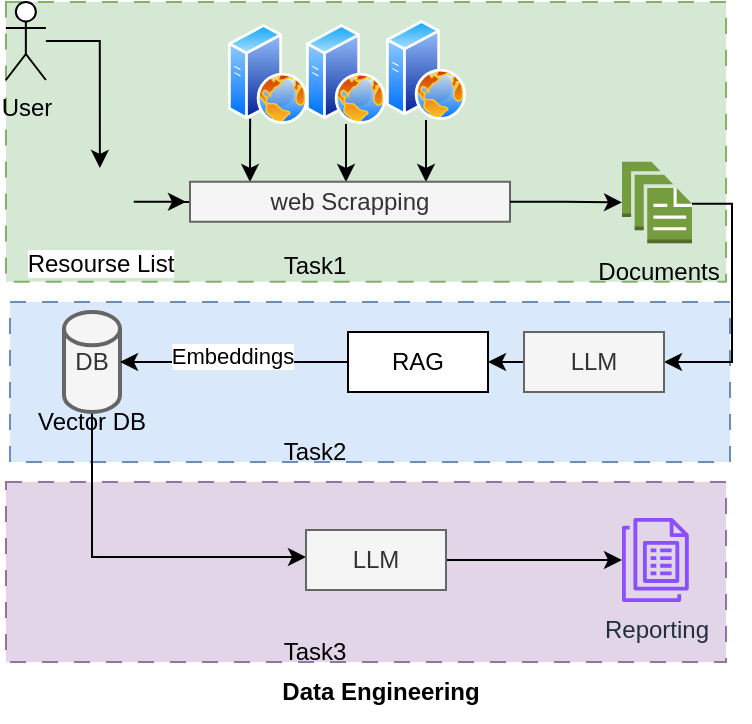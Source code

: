 <mxfile version="24.7.8">
  <diagram name="Page-1" id="9dhwlMbpcZSOfyvJ2R5R">
    <mxGraphModel dx="1221" dy="725" grid="1" gridSize="10" guides="1" tooltips="1" connect="1" arrows="1" fold="1" page="1" pageScale="1" pageWidth="850" pageHeight="1100" math="0" shadow="0">
      <root>
        <mxCell id="0" />
        <mxCell id="1" parent="0" />
        <mxCell id="FDuFwvddtSPGGcDk9sAD-39" value="" style="rounded=0;whiteSpace=wrap;html=1;strokeColor=#9673a6;dashed=1;dashPattern=8 8;fillColor=#e1d5e7;" vertex="1" parent="1">
          <mxGeometry x="100" y="340" width="360" height="90" as="geometry" />
        </mxCell>
        <mxCell id="FDuFwvddtSPGGcDk9sAD-34" value="" style="rounded=0;whiteSpace=wrap;html=1;strokeColor=#6c8ebf;dashed=1;dashPattern=8 8;fillColor=#dae8fc;" vertex="1" parent="1">
          <mxGeometry x="102" y="250" width="360" height="80" as="geometry" />
        </mxCell>
        <mxCell id="FDuFwvddtSPGGcDk9sAD-32" value="" style="rounded=0;whiteSpace=wrap;html=1;strokeColor=#82b366;dashed=1;dashPattern=8 8;fillColor=#d5e8d4;" vertex="1" parent="1">
          <mxGeometry x="100" y="100" width="360" height="139.87" as="geometry" />
        </mxCell>
        <mxCell id="BQpEmuGcVe-Q2Mrr-A2g-29" style="edgeStyle=orthogonalEdgeStyle;rounded=0;orthogonalLoop=1;jettySize=auto;html=1;entryX=0;entryY=0.5;entryDx=0;entryDy=0;" parent="1" edge="1">
          <mxGeometry relative="1" as="geometry">
            <mxPoint x="183.87" y="200" as="sourcePoint" />
            <mxPoint x="204" y="199.87" as="targetPoint" />
          </mxGeometry>
        </mxCell>
        <mxCell id="BQpEmuGcVe-Q2Mrr-A2g-41" style="edgeStyle=orthogonalEdgeStyle;rounded=0;orthogonalLoop=1;jettySize=auto;html=1;exitX=1;exitY=0.5;exitDx=0;exitDy=0;" parent="1" source="BQpEmuGcVe-Q2Mrr-A2g-13" edge="1">
          <mxGeometry relative="1" as="geometry">
            <mxPoint x="190" y="200" as="targetPoint" />
          </mxGeometry>
        </mxCell>
        <mxCell id="BQpEmuGcVe-Q2Mrr-A2g-13" value="Resourse List" style="shape=image;html=1;verticalAlign=top;verticalLabelPosition=bottom;labelBackgroundColor=#ffffff;imageAspect=0;aspect=fixed;image=https://cdn1.iconfinder.com/data/icons/bootstrap-vol-3/16/file-text-128.png" parent="1" vertex="1">
          <mxGeometry x="130" y="183" width="33.87" height="33.87" as="geometry" />
        </mxCell>
        <mxCell id="FDuFwvddtSPGGcDk9sAD-43" style="edgeStyle=orthogonalEdgeStyle;rounded=0;orthogonalLoop=1;jettySize=auto;html=1;entryX=0.5;entryY=0;entryDx=0;entryDy=0;" edge="1" parent="1" source="BQpEmuGcVe-Q2Mrr-A2g-14" target="BQpEmuGcVe-Q2Mrr-A2g-13">
          <mxGeometry relative="1" as="geometry" />
        </mxCell>
        <mxCell id="BQpEmuGcVe-Q2Mrr-A2g-14" value="User" style="shape=umlActor;verticalLabelPosition=bottom;verticalAlign=top;html=1;outlineConnect=0;" parent="1" vertex="1">
          <mxGeometry x="99.93" y="100" width="20" height="39" as="geometry" />
        </mxCell>
        <mxCell id="BQpEmuGcVe-Q2Mrr-A2g-22" style="edgeStyle=orthogonalEdgeStyle;rounded=0;orthogonalLoop=1;jettySize=auto;html=1;exitX=0.25;exitY=1;exitDx=0;exitDy=0;" parent="1" source="BQpEmuGcVe-Q2Mrr-A2g-15" edge="1">
          <mxGeometry relative="1" as="geometry">
            <mxPoint x="222" y="190" as="targetPoint" />
          </mxGeometry>
        </mxCell>
        <mxCell id="BQpEmuGcVe-Q2Mrr-A2g-15" value="" style="image;aspect=fixed;perimeter=ellipsePerimeter;html=1;align=center;shadow=0;dashed=0;spacingTop=3;image=img/lib/active_directory/web_server.svg;" parent="1" vertex="1">
          <mxGeometry x="211" y="111" width="40" height="50" as="geometry" />
        </mxCell>
        <mxCell id="BQpEmuGcVe-Q2Mrr-A2g-24" style="edgeStyle=orthogonalEdgeStyle;rounded=0;orthogonalLoop=1;jettySize=auto;html=1;exitX=0.5;exitY=1;exitDx=0;exitDy=0;" parent="1" source="BQpEmuGcVe-Q2Mrr-A2g-17" edge="1">
          <mxGeometry relative="1" as="geometry">
            <mxPoint x="270" y="190" as="targetPoint" />
          </mxGeometry>
        </mxCell>
        <mxCell id="BQpEmuGcVe-Q2Mrr-A2g-17" value="" style="image;aspect=fixed;perimeter=ellipsePerimeter;html=1;align=center;shadow=0;dashed=0;spacingTop=3;image=img/lib/active_directory/web_server.svg;" parent="1" vertex="1">
          <mxGeometry x="250" y="111" width="40" height="50" as="geometry" />
        </mxCell>
        <mxCell id="BQpEmuGcVe-Q2Mrr-A2g-25" style="edgeStyle=orthogonalEdgeStyle;rounded=0;orthogonalLoop=1;jettySize=auto;html=1;exitX=0.5;exitY=1;exitDx=0;exitDy=0;" parent="1" source="BQpEmuGcVe-Q2Mrr-A2g-18" edge="1">
          <mxGeometry relative="1" as="geometry">
            <mxPoint x="310" y="190" as="targetPoint" />
          </mxGeometry>
        </mxCell>
        <mxCell id="BQpEmuGcVe-Q2Mrr-A2g-18" value="" style="image;aspect=fixed;perimeter=ellipsePerimeter;html=1;align=center;shadow=0;dashed=0;spacingTop=3;image=img/lib/active_directory/web_server.svg;" parent="1" vertex="1">
          <mxGeometry x="290" y="109" width="40" height="50" as="geometry" />
        </mxCell>
        <mxCell id="BQpEmuGcVe-Q2Mrr-A2g-27" value="web Scrapping" style="rounded=0;whiteSpace=wrap;html=1;fillColor=#f5f5f5;fontColor=#333333;strokeColor=#666666;" parent="1" vertex="1">
          <mxGeometry x="192" y="189.87" width="160" height="20" as="geometry" />
        </mxCell>
        <mxCell id="FDuFwvddtSPGGcDk9sAD-25" style="edgeStyle=orthogonalEdgeStyle;rounded=0;orthogonalLoop=1;jettySize=auto;html=1;exitX=1;exitY=0.515;exitDx=0;exitDy=0;exitPerimeter=0;entryX=1;entryY=0.5;entryDx=0;entryDy=0;" edge="1" parent="1" source="BQpEmuGcVe-Q2Mrr-A2g-35" target="FDuFwvddtSPGGcDk9sAD-1">
          <mxGeometry relative="1" as="geometry" />
        </mxCell>
        <mxCell id="BQpEmuGcVe-Q2Mrr-A2g-35" value="Documents" style="outlineConnect=0;dashed=0;verticalLabelPosition=bottom;verticalAlign=top;align=center;html=1;shape=mxgraph.aws3.documents;fillColor=#759C3E;gradientColor=none;" parent="1" vertex="1">
          <mxGeometry x="408" y="179.87" width="35" height="40.76" as="geometry" />
        </mxCell>
        <mxCell id="FDuFwvddtSPGGcDk9sAD-4" style="edgeStyle=orthogonalEdgeStyle;rounded=0;orthogonalLoop=1;jettySize=auto;html=1;exitX=0;exitY=0.5;exitDx=0;exitDy=0;entryX=1;entryY=0.5;entryDx=0;entryDy=0;" edge="1" parent="1" source="FDuFwvddtSPGGcDk9sAD-1" target="FDuFwvddtSPGGcDk9sAD-3">
          <mxGeometry relative="1" as="geometry" />
        </mxCell>
        <mxCell id="FDuFwvddtSPGGcDk9sAD-1" value="LLM" style="rounded=0;whiteSpace=wrap;html=1;fillColor=#f5f5f5;fontColor=#333333;strokeColor=#666666;" vertex="1" parent="1">
          <mxGeometry x="359" y="265" width="70" height="30" as="geometry" />
        </mxCell>
        <mxCell id="FDuFwvddtSPGGcDk9sAD-3" value="RAG" style="rounded=0;whiteSpace=wrap;html=1;" vertex="1" parent="1">
          <mxGeometry x="271" y="265" width="70" height="30" as="geometry" />
        </mxCell>
        <mxCell id="FDuFwvddtSPGGcDk9sAD-38" style="edgeStyle=orthogonalEdgeStyle;rounded=0;orthogonalLoop=1;jettySize=auto;html=1;entryX=0;entryY=0.75;entryDx=0;entryDy=0;" edge="1" parent="1">
          <mxGeometry relative="1" as="geometry">
            <mxPoint x="143" y="296" as="sourcePoint" />
            <mxPoint x="250" y="377.5" as="targetPoint" />
            <Array as="points">
              <mxPoint x="143" y="378" />
            </Array>
          </mxGeometry>
        </mxCell>
        <mxCell id="FDuFwvddtSPGGcDk9sAD-6" value="DB" style="strokeWidth=2;html=1;shape=mxgraph.flowchart.database;whiteSpace=wrap;fillColor=#f5f5f5;fontColor=#333333;strokeColor=#666666;" vertex="1" parent="1">
          <mxGeometry x="129" y="255" width="28" height="50" as="geometry" />
        </mxCell>
        <mxCell id="FDuFwvddtSPGGcDk9sAD-9" style="edgeStyle=orthogonalEdgeStyle;rounded=0;orthogonalLoop=1;jettySize=auto;html=1;entryX=1;entryY=0.5;entryDx=0;entryDy=0;entryPerimeter=0;" edge="1" parent="1" source="FDuFwvddtSPGGcDk9sAD-3" target="FDuFwvddtSPGGcDk9sAD-6">
          <mxGeometry relative="1" as="geometry" />
        </mxCell>
        <mxCell id="FDuFwvddtSPGGcDk9sAD-10" value="Embeddings" style="edgeLabel;html=1;align=center;verticalAlign=middle;resizable=0;points=[];" vertex="1" connectable="0" parent="FDuFwvddtSPGGcDk9sAD-9">
          <mxGeometry x="0.017" y="-3" relative="1" as="geometry">
            <mxPoint as="offset" />
          </mxGeometry>
        </mxCell>
        <mxCell id="FDuFwvddtSPGGcDk9sAD-11" style="edgeStyle=orthogonalEdgeStyle;rounded=0;orthogonalLoop=1;jettySize=auto;html=1;entryX=0;entryY=0.5;entryDx=0;entryDy=0;entryPerimeter=0;" edge="1" parent="1" source="BQpEmuGcVe-Q2Mrr-A2g-27" target="BQpEmuGcVe-Q2Mrr-A2g-35">
          <mxGeometry relative="1" as="geometry" />
        </mxCell>
        <mxCell id="FDuFwvddtSPGGcDk9sAD-24" style="edgeStyle=orthogonalEdgeStyle;rounded=0;orthogonalLoop=1;jettySize=auto;html=1;" edge="1" parent="1" source="FDuFwvddtSPGGcDk9sAD-15" target="FDuFwvddtSPGGcDk9sAD-22">
          <mxGeometry relative="1" as="geometry" />
        </mxCell>
        <mxCell id="FDuFwvddtSPGGcDk9sAD-15" value="LLM" style="rounded=0;whiteSpace=wrap;html=1;fillColor=#f5f5f5;fontColor=#333333;strokeColor=#666666;" vertex="1" parent="1">
          <mxGeometry x="250" y="364" width="70" height="30" as="geometry" />
        </mxCell>
        <mxCell id="FDuFwvddtSPGGcDk9sAD-22" value="Reporting" style="sketch=0;outlineConnect=0;fontColor=#232F3E;gradientColor=none;fillColor=#8C4FFF;strokeColor=none;dashed=0;verticalLabelPosition=bottom;verticalAlign=top;align=center;html=1;fontSize=12;fontStyle=0;aspect=fixed;pointerEvents=1;shape=mxgraph.aws4.quicksight_paginated_reports;" vertex="1" parent="1">
          <mxGeometry x="408" y="358" width="33.38" height="42" as="geometry" />
        </mxCell>
        <mxCell id="FDuFwvddtSPGGcDk9sAD-30" value="Data Engineering" style="text;html=1;align=center;verticalAlign=middle;whiteSpace=wrap;rounded=0;fontStyle=1" vertex="1" parent="1">
          <mxGeometry x="223" y="430" width="129" height="30" as="geometry" />
        </mxCell>
        <mxCell id="FDuFwvddtSPGGcDk9sAD-40" value="Task1" style="text;html=1;align=center;verticalAlign=middle;whiteSpace=wrap;rounded=0;fontStyle=0" vertex="1" parent="1">
          <mxGeometry x="190" y="216.87" width="129" height="30" as="geometry" />
        </mxCell>
        <mxCell id="FDuFwvddtSPGGcDk9sAD-41" value="Task2" style="text;html=1;align=center;verticalAlign=middle;whiteSpace=wrap;rounded=0;fontStyle=0" vertex="1" parent="1">
          <mxGeometry x="190" y="310" width="129" height="30" as="geometry" />
        </mxCell>
        <mxCell id="FDuFwvddtSPGGcDk9sAD-42" value="Task3" style="text;html=1;align=center;verticalAlign=middle;whiteSpace=wrap;rounded=0;fontStyle=0" vertex="1" parent="1">
          <mxGeometry x="190" y="410" width="129" height="30" as="geometry" />
        </mxCell>
        <mxCell id="FDuFwvddtSPGGcDk9sAD-46" value="Vector DB" style="text;html=1;align=center;verticalAlign=middle;whiteSpace=wrap;rounded=0;" vertex="1" parent="1">
          <mxGeometry x="113" y="295" width="60" height="30" as="geometry" />
        </mxCell>
      </root>
    </mxGraphModel>
  </diagram>
</mxfile>

